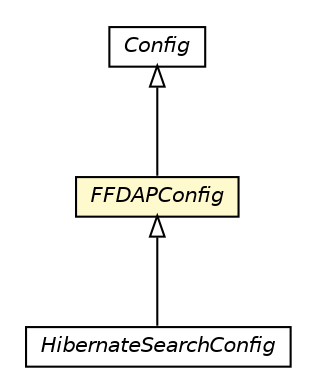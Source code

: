 #!/usr/local/bin/dot
#
# Class diagram 
# Generated by UMLGraph version 5.1 (http://www.umlgraph.org/)
#

digraph G {
	edge [fontname="Helvetica",fontsize=10,labelfontname="Helvetica",labelfontsize=10];
	node [fontname="Helvetica",fontsize=10,shape=plaintext];
	nodesep=0.25;
	ranksep=0.5;
	// pt.ist.fenixframework.Config
	c24887 [label=<<table title="pt.ist.fenixframework.Config" border="0" cellborder="1" cellspacing="0" cellpadding="2" port="p" href="../Config.html">
		<tr><td><table border="0" cellspacing="0" cellpadding="1">
<tr><td align="center" balign="center"><font face="Helvetica-Oblique"> Config </font></td></tr>
		</table></td></tr>
		</table>>, fontname="Helvetica", fontcolor="black", fontsize=10.0];
	// pt.ist.fenixframework.dap.FFDAPConfig
	c24963 [label=<<table title="pt.ist.fenixframework.dap.FFDAPConfig" border="0" cellborder="1" cellspacing="0" cellpadding="2" port="p" bgcolor="lemonChiffon" href="./FFDAPConfig.html">
		<tr><td><table border="0" cellspacing="0" cellpadding="1">
<tr><td align="center" balign="center"><font face="Helvetica-Oblique"> FFDAPConfig </font></td></tr>
		</table></td></tr>
		</table>>, fontname="Helvetica", fontcolor="black", fontsize=10.0];
	// pt.ist.fenixframework.hibernatesearch.HibernateSearchConfig
	c24966 [label=<<table title="pt.ist.fenixframework.hibernatesearch.HibernateSearchConfig" border="0" cellborder="1" cellspacing="0" cellpadding="2" port="p" href="../hibernatesearch/HibernateSearchConfig.html">
		<tr><td><table border="0" cellspacing="0" cellpadding="1">
<tr><td align="center" balign="center"><font face="Helvetica-Oblique"> HibernateSearchConfig </font></td></tr>
		</table></td></tr>
		</table>>, fontname="Helvetica", fontcolor="black", fontsize=10.0];
	//pt.ist.fenixframework.dap.FFDAPConfig extends pt.ist.fenixframework.Config
	c24887:p -> c24963:p [dir=back,arrowtail=empty];
	//pt.ist.fenixframework.hibernatesearch.HibernateSearchConfig extends pt.ist.fenixframework.dap.FFDAPConfig
	c24963:p -> c24966:p [dir=back,arrowtail=empty];
}

